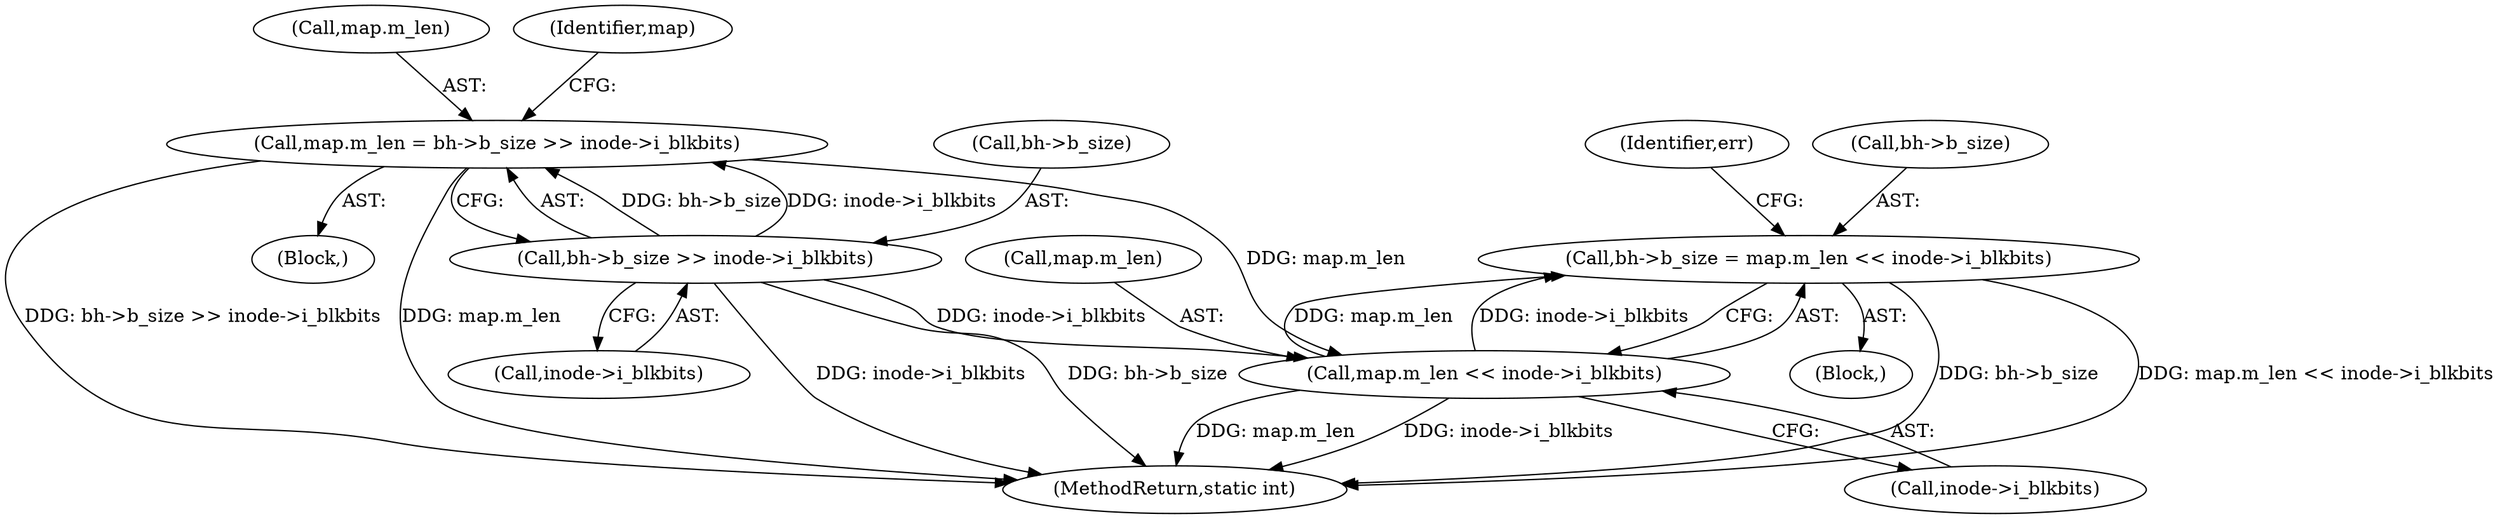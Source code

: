 digraph "0_linux_b86e33075ed1909d8002745b56ecf73b833db143@pointer" {
"1000164" [label="(Call,bh->b_size = map.m_len << inode->i_blkbits)"];
"1000168" [label="(Call,map.m_len << inode->i_blkbits)"];
"1000115" [label="(Call,map.m_len = bh->b_size >> inode->i_blkbits)"];
"1000119" [label="(Call,bh->b_size >> inode->i_blkbits)"];
"1000164" [label="(Call,bh->b_size = map.m_len << inode->i_blkbits)"];
"1000168" [label="(Call,map.m_len << inode->i_blkbits)"];
"1000116" [label="(Call,map.m_len)"];
"1000128" [label="(Identifier,map)"];
"1000119" [label="(Call,bh->b_size >> inode->i_blkbits)"];
"1000142" [label="(Block,)"];
"1000123" [label="(Call,inode->i_blkbits)"];
"1000165" [label="(Call,bh->b_size)"];
"1000115" [label="(Call,map.m_len = bh->b_size >> inode->i_blkbits)"];
"1000107" [label="(Block,)"];
"1000176" [label="(Identifier,err)"];
"1000120" [label="(Call,bh->b_size)"];
"1000177" [label="(MethodReturn,static int)"];
"1000172" [label="(Call,inode->i_blkbits)"];
"1000169" [label="(Call,map.m_len)"];
"1000164" -> "1000142"  [label="AST: "];
"1000164" -> "1000168"  [label="CFG: "];
"1000165" -> "1000164"  [label="AST: "];
"1000168" -> "1000164"  [label="AST: "];
"1000176" -> "1000164"  [label="CFG: "];
"1000164" -> "1000177"  [label="DDG: map.m_len << inode->i_blkbits"];
"1000164" -> "1000177"  [label="DDG: bh->b_size"];
"1000168" -> "1000164"  [label="DDG: map.m_len"];
"1000168" -> "1000164"  [label="DDG: inode->i_blkbits"];
"1000168" -> "1000172"  [label="CFG: "];
"1000169" -> "1000168"  [label="AST: "];
"1000172" -> "1000168"  [label="AST: "];
"1000168" -> "1000177"  [label="DDG: inode->i_blkbits"];
"1000168" -> "1000177"  [label="DDG: map.m_len"];
"1000115" -> "1000168"  [label="DDG: map.m_len"];
"1000119" -> "1000168"  [label="DDG: inode->i_blkbits"];
"1000115" -> "1000107"  [label="AST: "];
"1000115" -> "1000119"  [label="CFG: "];
"1000116" -> "1000115"  [label="AST: "];
"1000119" -> "1000115"  [label="AST: "];
"1000128" -> "1000115"  [label="CFG: "];
"1000115" -> "1000177"  [label="DDG: bh->b_size >> inode->i_blkbits"];
"1000115" -> "1000177"  [label="DDG: map.m_len"];
"1000119" -> "1000115"  [label="DDG: bh->b_size"];
"1000119" -> "1000115"  [label="DDG: inode->i_blkbits"];
"1000119" -> "1000123"  [label="CFG: "];
"1000120" -> "1000119"  [label="AST: "];
"1000123" -> "1000119"  [label="AST: "];
"1000119" -> "1000177"  [label="DDG: inode->i_blkbits"];
"1000119" -> "1000177"  [label="DDG: bh->b_size"];
}

